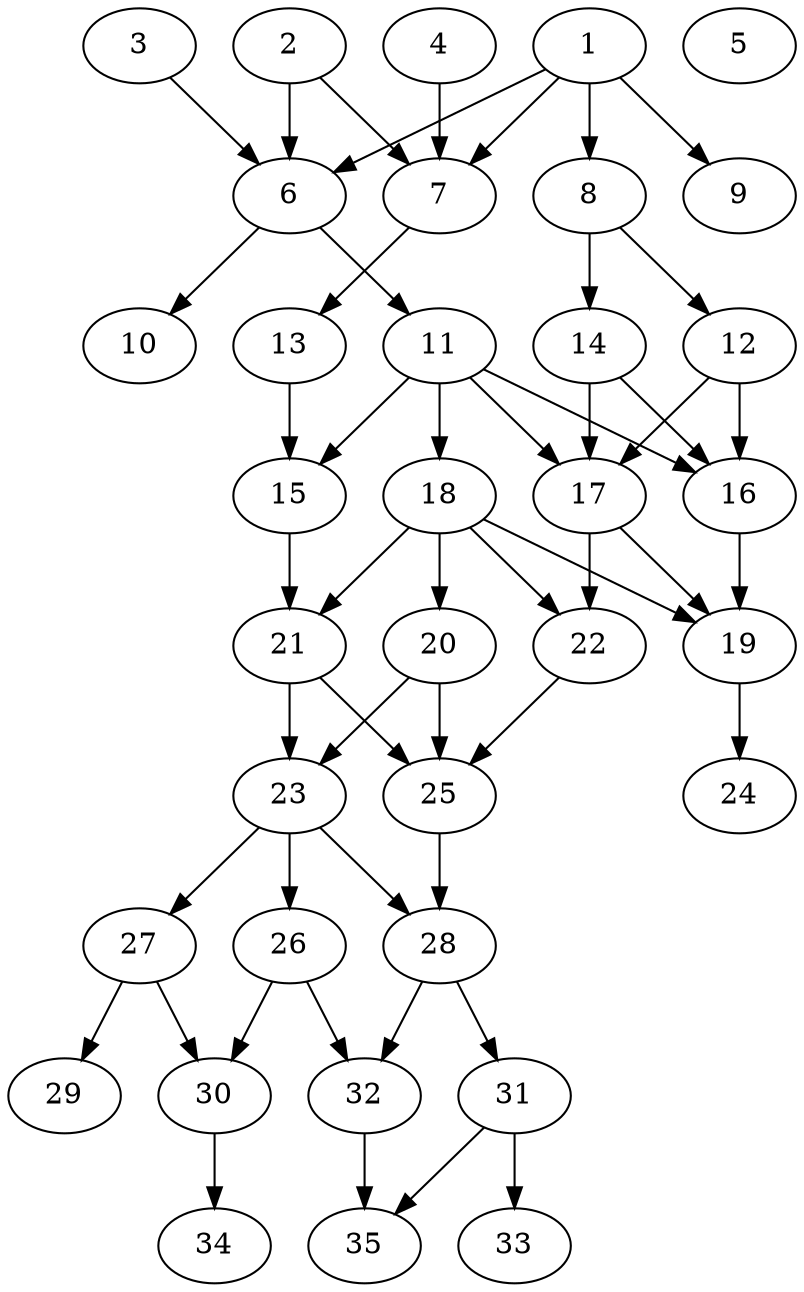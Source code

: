 // DAG automatically generated by daggen at Thu Oct  3 14:05:37 2019
// ./daggen --dot -n 35 --ccr 0.5 --fat 0.5 --regular 0.7 --density 0.6 --mindata 5242880 --maxdata 52428800 
digraph G {
  1 [size="92102656", alpha="0.02", expect_size="46051328"] 
  1 -> 6 [size ="46051328"]
  1 -> 7 [size ="46051328"]
  1 -> 8 [size ="46051328"]
  1 -> 9 [size ="46051328"]
  2 [size="49129472", alpha="0.08", expect_size="24564736"] 
  2 -> 6 [size ="24564736"]
  2 -> 7 [size ="24564736"]
  3 [size="70647808", alpha="0.15", expect_size="35323904"] 
  3 -> 6 [size ="35323904"]
  4 [size="21893120", alpha="0.00", expect_size="10946560"] 
  4 -> 7 [size ="10946560"]
  5 [size="55154688", alpha="0.11", expect_size="27577344"] 
  6 [size="59297792", alpha="0.20", expect_size="29648896"] 
  6 -> 10 [size ="29648896"]
  6 -> 11 [size ="29648896"]
  7 [size="27248640", alpha="0.01", expect_size="13624320"] 
  7 -> 13 [size ="13624320"]
  8 [size="93384704", alpha="0.07", expect_size="46692352"] 
  8 -> 12 [size ="46692352"]
  8 -> 14 [size ="46692352"]
  9 [size="63983616", alpha="0.11", expect_size="31991808"] 
  10 [size="74100736", alpha="0.18", expect_size="37050368"] 
  11 [size="20809728", alpha="0.13", expect_size="10404864"] 
  11 -> 15 [size ="10404864"]
  11 -> 16 [size ="10404864"]
  11 -> 17 [size ="10404864"]
  11 -> 18 [size ="10404864"]
  12 [size="28057600", alpha="0.08", expect_size="14028800"] 
  12 -> 16 [size ="14028800"]
  12 -> 17 [size ="14028800"]
  13 [size="64268288", alpha="0.09", expect_size="32134144"] 
  13 -> 15 [size ="32134144"]
  14 [size="40396800", alpha="0.02", expect_size="20198400"] 
  14 -> 16 [size ="20198400"]
  14 -> 17 [size ="20198400"]
  15 [size="41183232", alpha="0.07", expect_size="20591616"] 
  15 -> 21 [size ="20591616"]
  16 [size="91604992", alpha="0.10", expect_size="45802496"] 
  16 -> 19 [size ="45802496"]
  17 [size="90163200", alpha="0.02", expect_size="45081600"] 
  17 -> 19 [size ="45081600"]
  17 -> 22 [size ="45081600"]
  18 [size="93521920", alpha="0.09", expect_size="46760960"] 
  18 -> 19 [size ="46760960"]
  18 -> 20 [size ="46760960"]
  18 -> 21 [size ="46760960"]
  18 -> 22 [size ="46760960"]
  19 [size="32292864", alpha="0.02", expect_size="16146432"] 
  19 -> 24 [size ="16146432"]
  20 [size="82900992", alpha="0.17", expect_size="41450496"] 
  20 -> 23 [size ="41450496"]
  20 -> 25 [size ="41450496"]
  21 [size="72366080", alpha="0.10", expect_size="36183040"] 
  21 -> 23 [size ="36183040"]
  21 -> 25 [size ="36183040"]
  22 [size="38361088", alpha="0.10", expect_size="19180544"] 
  22 -> 25 [size ="19180544"]
  23 [size="74293248", alpha="0.04", expect_size="37146624"] 
  23 -> 26 [size ="37146624"]
  23 -> 27 [size ="37146624"]
  23 -> 28 [size ="37146624"]
  24 [size="22237184", alpha="0.20", expect_size="11118592"] 
  25 [size="32067584", alpha="0.05", expect_size="16033792"] 
  25 -> 28 [size ="16033792"]
  26 [size="65210368", alpha="0.01", expect_size="32605184"] 
  26 -> 30 [size ="32605184"]
  26 -> 32 [size ="32605184"]
  27 [size="19025920", alpha="0.00", expect_size="9512960"] 
  27 -> 29 [size ="9512960"]
  27 -> 30 [size ="9512960"]
  28 [size="29175808", alpha="0.17", expect_size="14587904"] 
  28 -> 31 [size ="14587904"]
  28 -> 32 [size ="14587904"]
  29 [size="70905856", alpha="0.06", expect_size="35452928"] 
  30 [size="78940160", alpha="0.07", expect_size="39470080"] 
  30 -> 34 [size ="39470080"]
  31 [size="64804864", alpha="0.11", expect_size="32402432"] 
  31 -> 33 [size ="32402432"]
  31 -> 35 [size ="32402432"]
  32 [size="15753216", alpha="0.19", expect_size="7876608"] 
  32 -> 35 [size ="7876608"]
  33 [size="64794624", alpha="0.18", expect_size="32397312"] 
  34 [size="83353600", alpha="0.03", expect_size="41676800"] 
  35 [size="82837504", alpha="0.15", expect_size="41418752"] 
}
